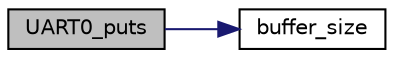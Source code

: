 digraph "UART0_puts"
{
 // LATEX_PDF_SIZE
  edge [fontname="Helvetica",fontsize="10",labelfontname="Helvetica",labelfontsize="10"];
  node [fontname="Helvetica",fontsize="10",shape=record];
  rankdir="LR";
  Node1 [label="UART0_puts",height=0.2,width=0.4,color="black", fillcolor="grey75", style="filled", fontcolor="black",tooltip="Sends char string to UART 0."];
  Node1 -> Node2 [color="midnightblue",fontsize="10",style="solid",fontname="Helvetica"];
  Node2 [label="buffer_size",height=0.2,width=0.4,color="black", fillcolor="white", style="filled",URL="$cirbuffer_8c.html#a2f814236dddb19be2d91c62b2f2c90ce",tooltip="Get the size of the buffer/How many characters are currently queued."];
}
